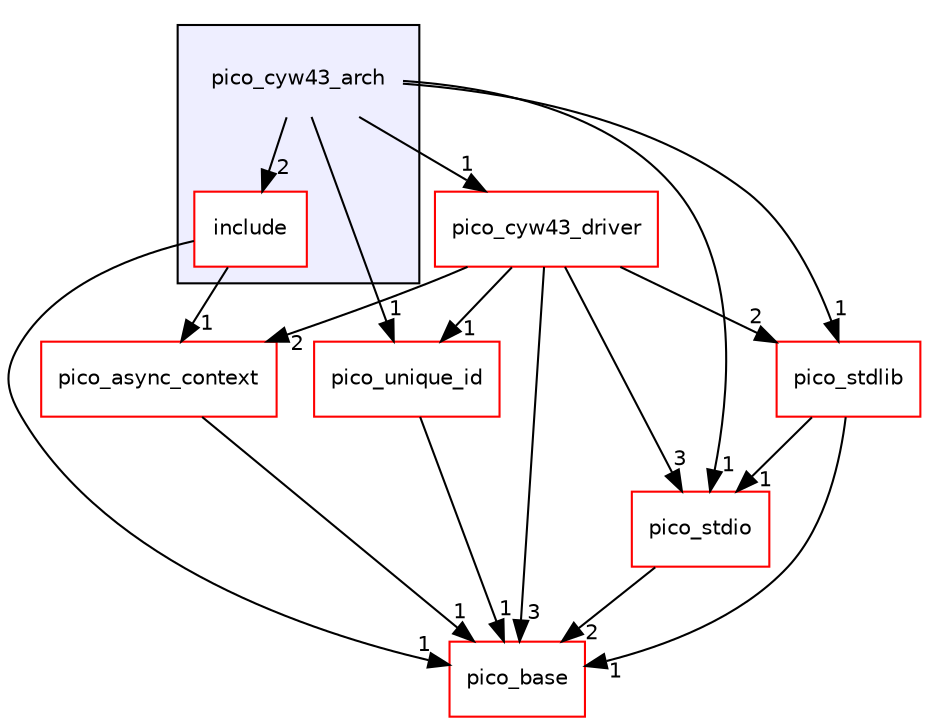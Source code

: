 digraph "pico_cyw43_arch" {
  compound=true
  node [ fontsize="10", fontname="Helvetica"];
  edge [ labelfontsize="10", labelfontname="Helvetica"];
  subgraph clusterdir_78978bac0f67f07f4fad1bc412eea8d8 {
    graph [ bgcolor="#eeeeff", pencolor="black", label="" URL="dir_78978bac0f67f07f4fad1bc412eea8d8.html"];
    dir_78978bac0f67f07f4fad1bc412eea8d8 [shape=plaintext label="pico_cyw43_arch"];
    dir_70ea23c0fe09a55e331cc7993a5bfdfc [shape=box label="include" color="red" fillcolor="white" style="filled" URL="dir_70ea23c0fe09a55e331cc7993a5bfdfc.html"];
  }
  dir_a9bad49c6feb32b30a0489a3284f07a6 [shape=box label="pico_async_context" fillcolor="white" style="filled" color="red" URL="dir_a9bad49c6feb32b30a0489a3284f07a6.html"];
  dir_ee4ba4c32933fd9d1c9bce216e67756d [shape=box label="pico_base" fillcolor="white" style="filled" color="red" URL="dir_ee4ba4c32933fd9d1c9bce216e67756d.html"];
  dir_de73905efd6b1ae30e025b488d6c95c3 [shape=box label="pico_cyw43_driver" fillcolor="white" style="filled" color="red" URL="dir_de73905efd6b1ae30e025b488d6c95c3.html"];
  dir_8ce2dea2c70b96bce3071180a232ce85 [shape=box label="pico_stdio" fillcolor="white" style="filled" color="red" URL="dir_8ce2dea2c70b96bce3071180a232ce85.html"];
  dir_d096afd04ecac60e67c3dd332a680fff [shape=box label="pico_unique_id" fillcolor="white" style="filled" color="red" URL="dir_d096afd04ecac60e67c3dd332a680fff.html"];
  dir_254ef4e2977de847e2030dceeab20b97 [shape=box label="pico_stdlib" fillcolor="white" style="filled" color="red" URL="dir_254ef4e2977de847e2030dceeab20b97.html"];
  dir_a9bad49c6feb32b30a0489a3284f07a6->dir_ee4ba4c32933fd9d1c9bce216e67756d [headlabel="1", labeldistance=1.5 headhref="dir_000123_000007.html"];
  dir_78978bac0f67f07f4fad1bc412eea8d8->dir_de73905efd6b1ae30e025b488d6c95c3 [headlabel="1", labeldistance=1.5 headhref="dir_000134_000138.html"];
  dir_78978bac0f67f07f4fad1bc412eea8d8->dir_8ce2dea2c70b96bce3071180a232ce85 [headlabel="1", labeldistance=1.5 headhref="dir_000134_000184.html"];
  dir_78978bac0f67f07f4fad1bc412eea8d8->dir_70ea23c0fe09a55e331cc7993a5bfdfc [headlabel="2", labeldistance=1.5 headhref="dir_000134_000135.html"];
  dir_78978bac0f67f07f4fad1bc412eea8d8->dir_d096afd04ecac60e67c3dd332a680fff [headlabel="1", labeldistance=1.5 headhref="dir_000134_000199.html"];
  dir_78978bac0f67f07f4fad1bc412eea8d8->dir_254ef4e2977de847e2030dceeab20b97 [headlabel="1", labeldistance=1.5 headhref="dir_000134_000026.html"];
  dir_de73905efd6b1ae30e025b488d6c95c3->dir_a9bad49c6feb32b30a0489a3284f07a6 [headlabel="2", labeldistance=1.5 headhref="dir_000138_000123.html"];
  dir_de73905efd6b1ae30e025b488d6c95c3->dir_ee4ba4c32933fd9d1c9bce216e67756d [headlabel="3", labeldistance=1.5 headhref="dir_000138_000007.html"];
  dir_de73905efd6b1ae30e025b488d6c95c3->dir_8ce2dea2c70b96bce3071180a232ce85 [headlabel="3", labeldistance=1.5 headhref="dir_000138_000184.html"];
  dir_de73905efd6b1ae30e025b488d6c95c3->dir_d096afd04ecac60e67c3dd332a680fff [headlabel="1", labeldistance=1.5 headhref="dir_000138_000199.html"];
  dir_de73905efd6b1ae30e025b488d6c95c3->dir_254ef4e2977de847e2030dceeab20b97 [headlabel="2", labeldistance=1.5 headhref="dir_000138_000026.html"];
  dir_8ce2dea2c70b96bce3071180a232ce85->dir_ee4ba4c32933fd9d1c9bce216e67756d [headlabel="2", labeldistance=1.5 headhref="dir_000184_000007.html"];
  dir_70ea23c0fe09a55e331cc7993a5bfdfc->dir_a9bad49c6feb32b30a0489a3284f07a6 [headlabel="1", labeldistance=1.5 headhref="dir_000135_000123.html"];
  dir_70ea23c0fe09a55e331cc7993a5bfdfc->dir_ee4ba4c32933fd9d1c9bce216e67756d [headlabel="1", labeldistance=1.5 headhref="dir_000135_000007.html"];
  dir_d096afd04ecac60e67c3dd332a680fff->dir_ee4ba4c32933fd9d1c9bce216e67756d [headlabel="1", labeldistance=1.5 headhref="dir_000199_000007.html"];
  dir_254ef4e2977de847e2030dceeab20b97->dir_ee4ba4c32933fd9d1c9bce216e67756d [headlabel="1", labeldistance=1.5 headhref="dir_000026_000007.html"];
  dir_254ef4e2977de847e2030dceeab20b97->dir_8ce2dea2c70b96bce3071180a232ce85 [headlabel="1", labeldistance=1.5 headhref="dir_000026_000184.html"];
}
